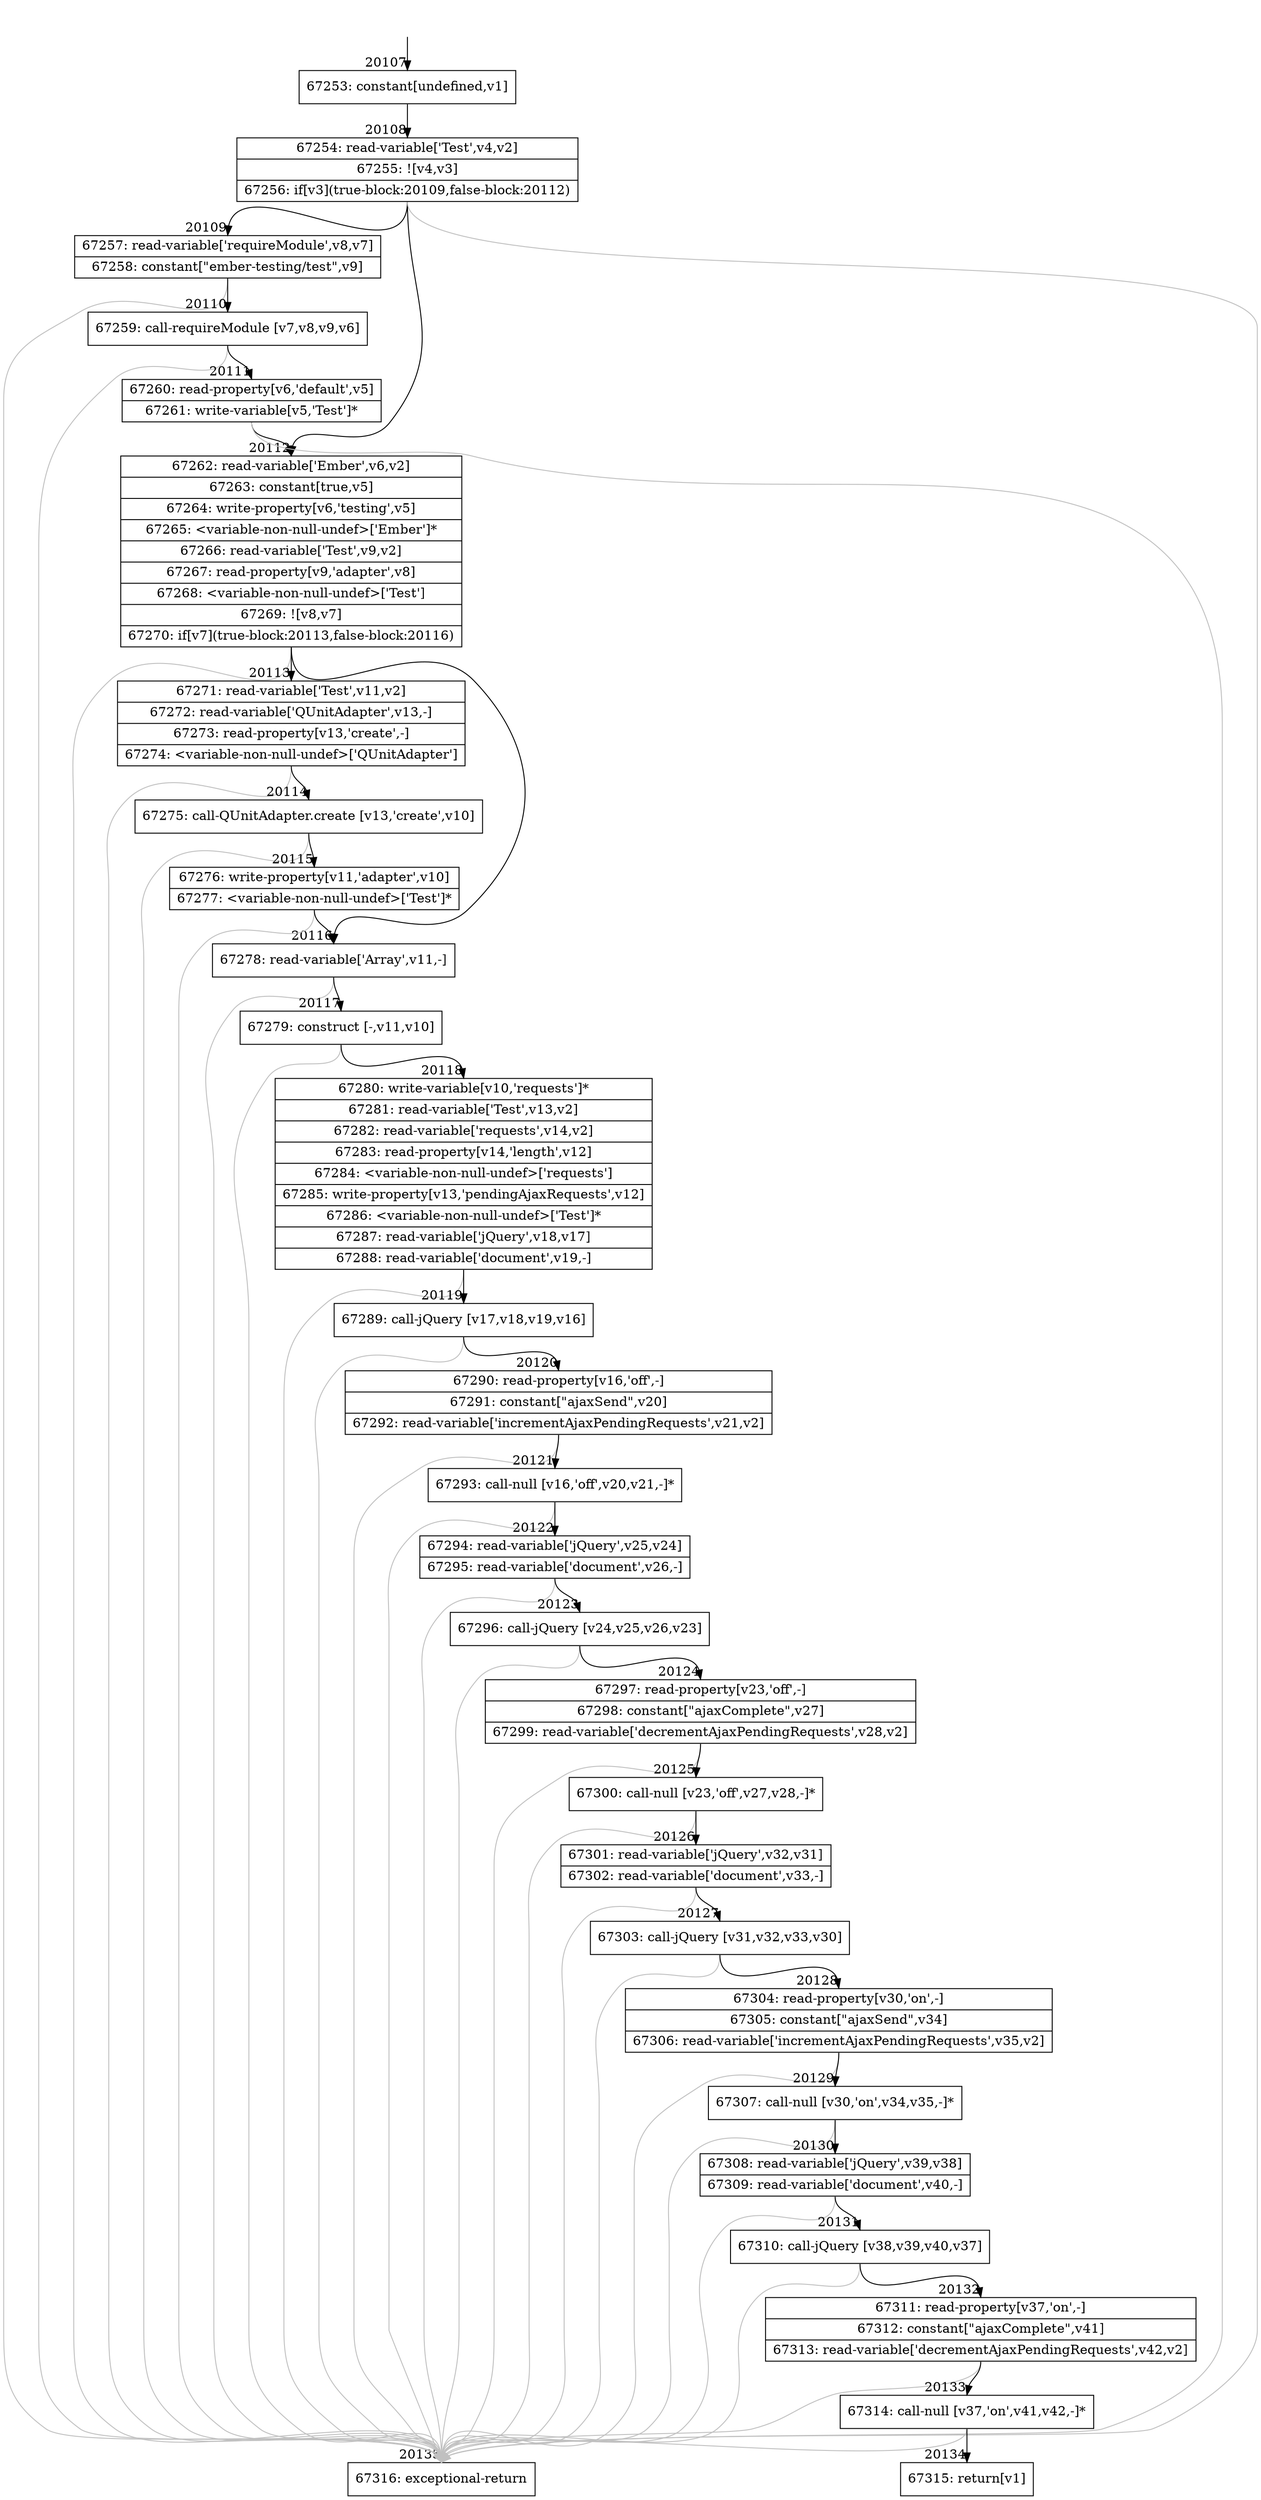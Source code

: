digraph {
rankdir="TD"
BB_entry1745[shape=none,label=""];
BB_entry1745 -> BB20107 [tailport=s, headport=n, headlabel="    20107"]
BB20107 [shape=record label="{67253: constant[undefined,v1]}" ] 
BB20107 -> BB20108 [tailport=s, headport=n, headlabel="      20108"]
BB20108 [shape=record label="{67254: read-variable['Test',v4,v2]|67255: ![v4,v3]|67256: if[v3](true-block:20109,false-block:20112)}" ] 
BB20108 -> BB20109 [tailport=s, headport=n, headlabel="      20109"]
BB20108 -> BB20112 [tailport=s, headport=n, headlabel="      20112"]
BB20108 -> BB20135 [tailport=s, headport=n, color=gray, headlabel="      20135"]
BB20109 [shape=record label="{67257: read-variable['requireModule',v8,v7]|67258: constant[\"ember-testing/test\",v9]}" ] 
BB20109 -> BB20110 [tailport=s, headport=n, headlabel="      20110"]
BB20109 -> BB20135 [tailport=s, headport=n, color=gray]
BB20110 [shape=record label="{67259: call-requireModule [v7,v8,v9,v6]}" ] 
BB20110 -> BB20111 [tailport=s, headport=n, headlabel="      20111"]
BB20110 -> BB20135 [tailport=s, headport=n, color=gray]
BB20111 [shape=record label="{67260: read-property[v6,'default',v5]|67261: write-variable[v5,'Test']*}" ] 
BB20111 -> BB20112 [tailport=s, headport=n]
BB20111 -> BB20135 [tailport=s, headport=n, color=gray]
BB20112 [shape=record label="{67262: read-variable['Ember',v6,v2]|67263: constant[true,v5]|67264: write-property[v6,'testing',v5]|67265: \<variable-non-null-undef\>['Ember']*|67266: read-variable['Test',v9,v2]|67267: read-property[v9,'adapter',v8]|67268: \<variable-non-null-undef\>['Test']|67269: ![v8,v7]|67270: if[v7](true-block:20113,false-block:20116)}" ] 
BB20112 -> BB20113 [tailport=s, headport=n, headlabel="      20113"]
BB20112 -> BB20116 [tailport=s, headport=n, headlabel="      20116"]
BB20112 -> BB20135 [tailport=s, headport=n, color=gray]
BB20113 [shape=record label="{67271: read-variable['Test',v11,v2]|67272: read-variable['QUnitAdapter',v13,-]|67273: read-property[v13,'create',-]|67274: \<variable-non-null-undef\>['QUnitAdapter']}" ] 
BB20113 -> BB20114 [tailport=s, headport=n, headlabel="      20114"]
BB20113 -> BB20135 [tailport=s, headport=n, color=gray]
BB20114 [shape=record label="{67275: call-QUnitAdapter.create [v13,'create',v10]}" ] 
BB20114 -> BB20115 [tailport=s, headport=n, headlabel="      20115"]
BB20114 -> BB20135 [tailport=s, headport=n, color=gray]
BB20115 [shape=record label="{67276: write-property[v11,'adapter',v10]|67277: \<variable-non-null-undef\>['Test']*}" ] 
BB20115 -> BB20116 [tailport=s, headport=n]
BB20115 -> BB20135 [tailport=s, headport=n, color=gray]
BB20116 [shape=record label="{67278: read-variable['Array',v11,-]}" ] 
BB20116 -> BB20117 [tailport=s, headport=n, headlabel="      20117"]
BB20116 -> BB20135 [tailport=s, headport=n, color=gray]
BB20117 [shape=record label="{67279: construct [-,v11,v10]}" ] 
BB20117 -> BB20118 [tailport=s, headport=n, headlabel="      20118"]
BB20117 -> BB20135 [tailport=s, headport=n, color=gray]
BB20118 [shape=record label="{67280: write-variable[v10,'requests']*|67281: read-variable['Test',v13,v2]|67282: read-variable['requests',v14,v2]|67283: read-property[v14,'length',v12]|67284: \<variable-non-null-undef\>['requests']|67285: write-property[v13,'pendingAjaxRequests',v12]|67286: \<variable-non-null-undef\>['Test']*|67287: read-variable['jQuery',v18,v17]|67288: read-variable['document',v19,-]}" ] 
BB20118 -> BB20119 [tailport=s, headport=n, headlabel="      20119"]
BB20118 -> BB20135 [tailport=s, headport=n, color=gray]
BB20119 [shape=record label="{67289: call-jQuery [v17,v18,v19,v16]}" ] 
BB20119 -> BB20120 [tailport=s, headport=n, headlabel="      20120"]
BB20119 -> BB20135 [tailport=s, headport=n, color=gray]
BB20120 [shape=record label="{67290: read-property[v16,'off',-]|67291: constant[\"ajaxSend\",v20]|67292: read-variable['incrementAjaxPendingRequests',v21,v2]}" ] 
BB20120 -> BB20121 [tailport=s, headport=n, headlabel="      20121"]
BB20120 -> BB20135 [tailport=s, headport=n, color=gray]
BB20121 [shape=record label="{67293: call-null [v16,'off',v20,v21,-]*}" ] 
BB20121 -> BB20122 [tailport=s, headport=n, headlabel="      20122"]
BB20121 -> BB20135 [tailport=s, headport=n, color=gray]
BB20122 [shape=record label="{67294: read-variable['jQuery',v25,v24]|67295: read-variable['document',v26,-]}" ] 
BB20122 -> BB20123 [tailport=s, headport=n, headlabel="      20123"]
BB20122 -> BB20135 [tailport=s, headport=n, color=gray]
BB20123 [shape=record label="{67296: call-jQuery [v24,v25,v26,v23]}" ] 
BB20123 -> BB20124 [tailport=s, headport=n, headlabel="      20124"]
BB20123 -> BB20135 [tailport=s, headport=n, color=gray]
BB20124 [shape=record label="{67297: read-property[v23,'off',-]|67298: constant[\"ajaxComplete\",v27]|67299: read-variable['decrementAjaxPendingRequests',v28,v2]}" ] 
BB20124 -> BB20125 [tailport=s, headport=n, headlabel="      20125"]
BB20124 -> BB20135 [tailport=s, headport=n, color=gray]
BB20125 [shape=record label="{67300: call-null [v23,'off',v27,v28,-]*}" ] 
BB20125 -> BB20126 [tailport=s, headport=n, headlabel="      20126"]
BB20125 -> BB20135 [tailport=s, headport=n, color=gray]
BB20126 [shape=record label="{67301: read-variable['jQuery',v32,v31]|67302: read-variable['document',v33,-]}" ] 
BB20126 -> BB20127 [tailport=s, headport=n, headlabel="      20127"]
BB20126 -> BB20135 [tailport=s, headport=n, color=gray]
BB20127 [shape=record label="{67303: call-jQuery [v31,v32,v33,v30]}" ] 
BB20127 -> BB20128 [tailport=s, headport=n, headlabel="      20128"]
BB20127 -> BB20135 [tailport=s, headport=n, color=gray]
BB20128 [shape=record label="{67304: read-property[v30,'on',-]|67305: constant[\"ajaxSend\",v34]|67306: read-variable['incrementAjaxPendingRequests',v35,v2]}" ] 
BB20128 -> BB20129 [tailport=s, headport=n, headlabel="      20129"]
BB20128 -> BB20135 [tailport=s, headport=n, color=gray]
BB20129 [shape=record label="{67307: call-null [v30,'on',v34,v35,-]*}" ] 
BB20129 -> BB20130 [tailport=s, headport=n, headlabel="      20130"]
BB20129 -> BB20135 [tailport=s, headport=n, color=gray]
BB20130 [shape=record label="{67308: read-variable['jQuery',v39,v38]|67309: read-variable['document',v40,-]}" ] 
BB20130 -> BB20131 [tailport=s, headport=n, headlabel="      20131"]
BB20130 -> BB20135 [tailport=s, headport=n, color=gray]
BB20131 [shape=record label="{67310: call-jQuery [v38,v39,v40,v37]}" ] 
BB20131 -> BB20132 [tailport=s, headport=n, headlabel="      20132"]
BB20131 -> BB20135 [tailport=s, headport=n, color=gray]
BB20132 [shape=record label="{67311: read-property[v37,'on',-]|67312: constant[\"ajaxComplete\",v41]|67313: read-variable['decrementAjaxPendingRequests',v42,v2]}" ] 
BB20132 -> BB20133 [tailport=s, headport=n, headlabel="      20133"]
BB20132 -> BB20135 [tailport=s, headport=n, color=gray]
BB20133 [shape=record label="{67314: call-null [v37,'on',v41,v42,-]*}" ] 
BB20133 -> BB20134 [tailport=s, headport=n, headlabel="      20134"]
BB20133 -> BB20135 [tailport=s, headport=n, color=gray]
BB20134 [shape=record label="{67315: return[v1]}" ] 
BB20135 [shape=record label="{67316: exceptional-return}" ] 
//#$~ 37656
}
